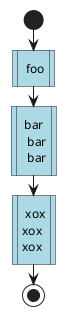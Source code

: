{
  "sha1": "mmf1xyrtr4dw10ce1gg9damk5v58tco",
  "insertion": {
    "when": "2024-06-03T18:59:35.396Z",
    "url": "https://github.com/plantuml/plantuml/issues/1697",
    "user": "plantuml@gmail.com"
  }
}
@startuml
<style>
.procedure {
  BackgroundColor #lightblue
}
</style>
start
: foo; <<procedure>>
: bar
  bar
  bar; <<procedure>>
: xox\nxox\nxox; <<procedure>>
stop
@enduml
